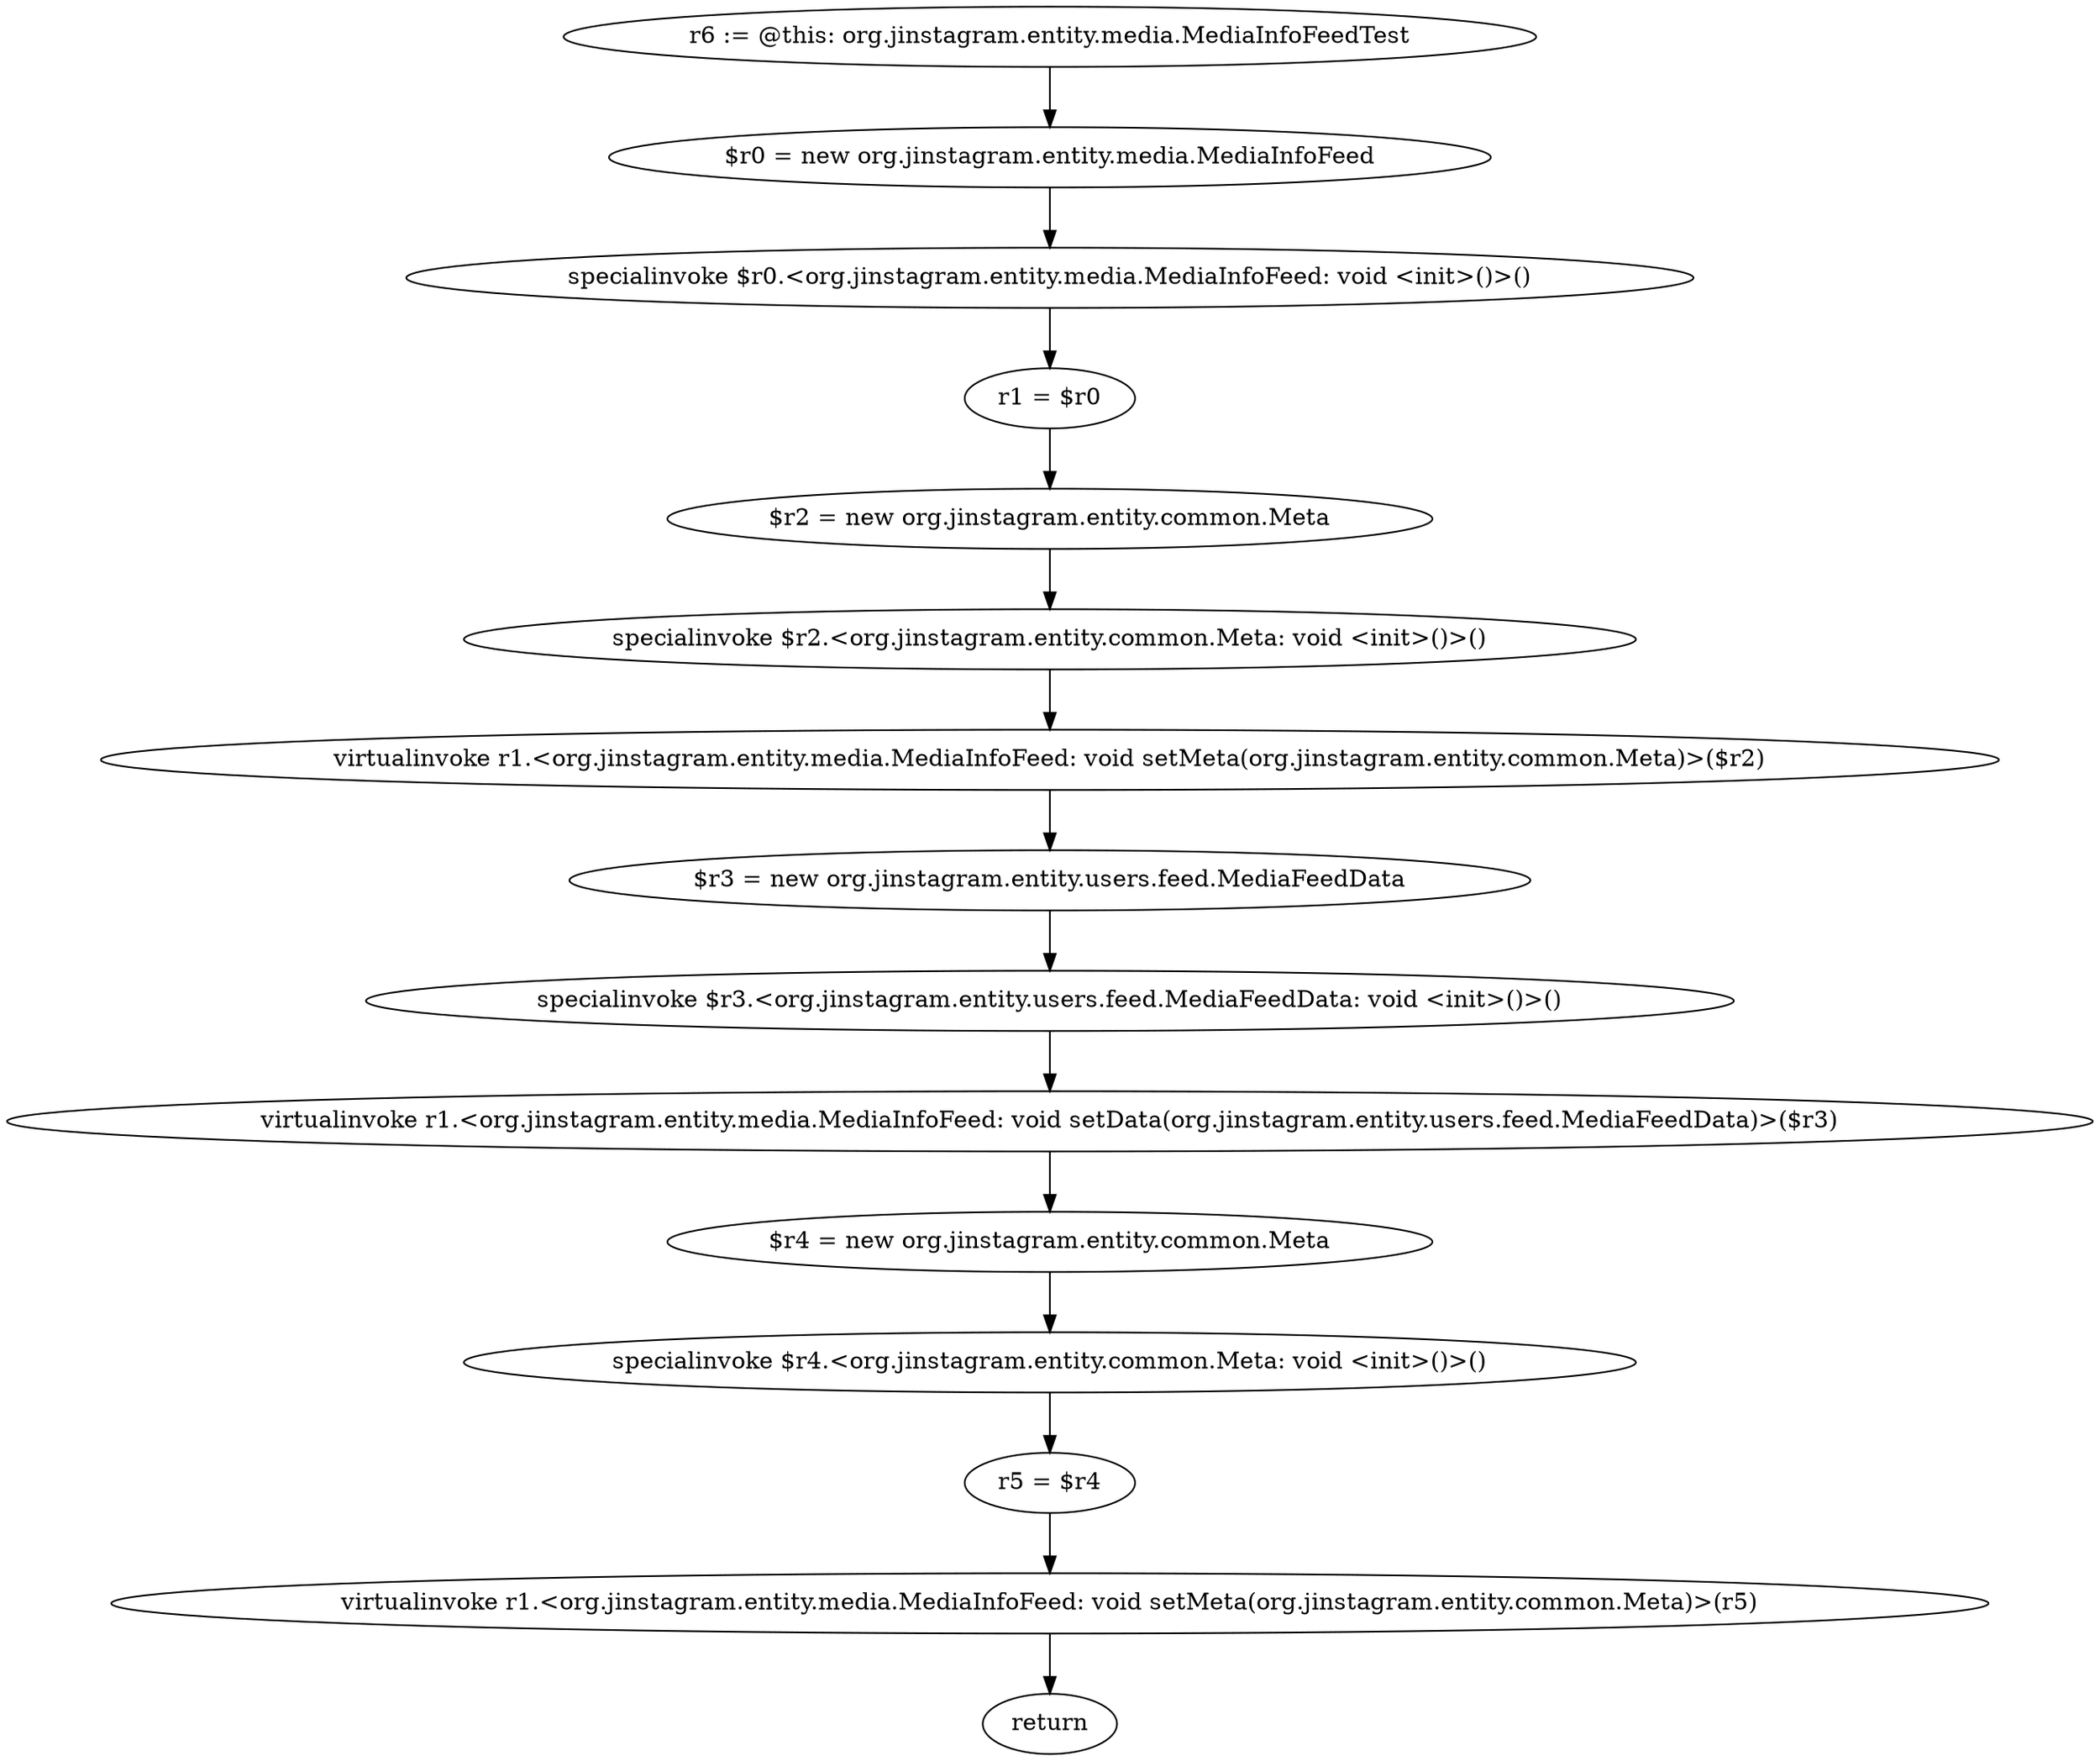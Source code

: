 digraph "unitGraph" {
    "r6 := @this: org.jinstagram.entity.media.MediaInfoFeedTest"
    "$r0 = new org.jinstagram.entity.media.MediaInfoFeed"
    "specialinvoke $r0.<org.jinstagram.entity.media.MediaInfoFeed: void <init>()>()"
    "r1 = $r0"
    "$r2 = new org.jinstagram.entity.common.Meta"
    "specialinvoke $r2.<org.jinstagram.entity.common.Meta: void <init>()>()"
    "virtualinvoke r1.<org.jinstagram.entity.media.MediaInfoFeed: void setMeta(org.jinstagram.entity.common.Meta)>($r2)"
    "$r3 = new org.jinstagram.entity.users.feed.MediaFeedData"
    "specialinvoke $r3.<org.jinstagram.entity.users.feed.MediaFeedData: void <init>()>()"
    "virtualinvoke r1.<org.jinstagram.entity.media.MediaInfoFeed: void setData(org.jinstagram.entity.users.feed.MediaFeedData)>($r3)"
    "$r4 = new org.jinstagram.entity.common.Meta"
    "specialinvoke $r4.<org.jinstagram.entity.common.Meta: void <init>()>()"
    "r5 = $r4"
    "virtualinvoke r1.<org.jinstagram.entity.media.MediaInfoFeed: void setMeta(org.jinstagram.entity.common.Meta)>(r5)"
    "return"
    "r6 := @this: org.jinstagram.entity.media.MediaInfoFeedTest"->"$r0 = new org.jinstagram.entity.media.MediaInfoFeed";
    "$r0 = new org.jinstagram.entity.media.MediaInfoFeed"->"specialinvoke $r0.<org.jinstagram.entity.media.MediaInfoFeed: void <init>()>()";
    "specialinvoke $r0.<org.jinstagram.entity.media.MediaInfoFeed: void <init>()>()"->"r1 = $r0";
    "r1 = $r0"->"$r2 = new org.jinstagram.entity.common.Meta";
    "$r2 = new org.jinstagram.entity.common.Meta"->"specialinvoke $r2.<org.jinstagram.entity.common.Meta: void <init>()>()";
    "specialinvoke $r2.<org.jinstagram.entity.common.Meta: void <init>()>()"->"virtualinvoke r1.<org.jinstagram.entity.media.MediaInfoFeed: void setMeta(org.jinstagram.entity.common.Meta)>($r2)";
    "virtualinvoke r1.<org.jinstagram.entity.media.MediaInfoFeed: void setMeta(org.jinstagram.entity.common.Meta)>($r2)"->"$r3 = new org.jinstagram.entity.users.feed.MediaFeedData";
    "$r3 = new org.jinstagram.entity.users.feed.MediaFeedData"->"specialinvoke $r3.<org.jinstagram.entity.users.feed.MediaFeedData: void <init>()>()";
    "specialinvoke $r3.<org.jinstagram.entity.users.feed.MediaFeedData: void <init>()>()"->"virtualinvoke r1.<org.jinstagram.entity.media.MediaInfoFeed: void setData(org.jinstagram.entity.users.feed.MediaFeedData)>($r3)";
    "virtualinvoke r1.<org.jinstagram.entity.media.MediaInfoFeed: void setData(org.jinstagram.entity.users.feed.MediaFeedData)>($r3)"->"$r4 = new org.jinstagram.entity.common.Meta";
    "$r4 = new org.jinstagram.entity.common.Meta"->"specialinvoke $r4.<org.jinstagram.entity.common.Meta: void <init>()>()";
    "specialinvoke $r4.<org.jinstagram.entity.common.Meta: void <init>()>()"->"r5 = $r4";
    "r5 = $r4"->"virtualinvoke r1.<org.jinstagram.entity.media.MediaInfoFeed: void setMeta(org.jinstagram.entity.common.Meta)>(r5)";
    "virtualinvoke r1.<org.jinstagram.entity.media.MediaInfoFeed: void setMeta(org.jinstagram.entity.common.Meta)>(r5)"->"return";
}
